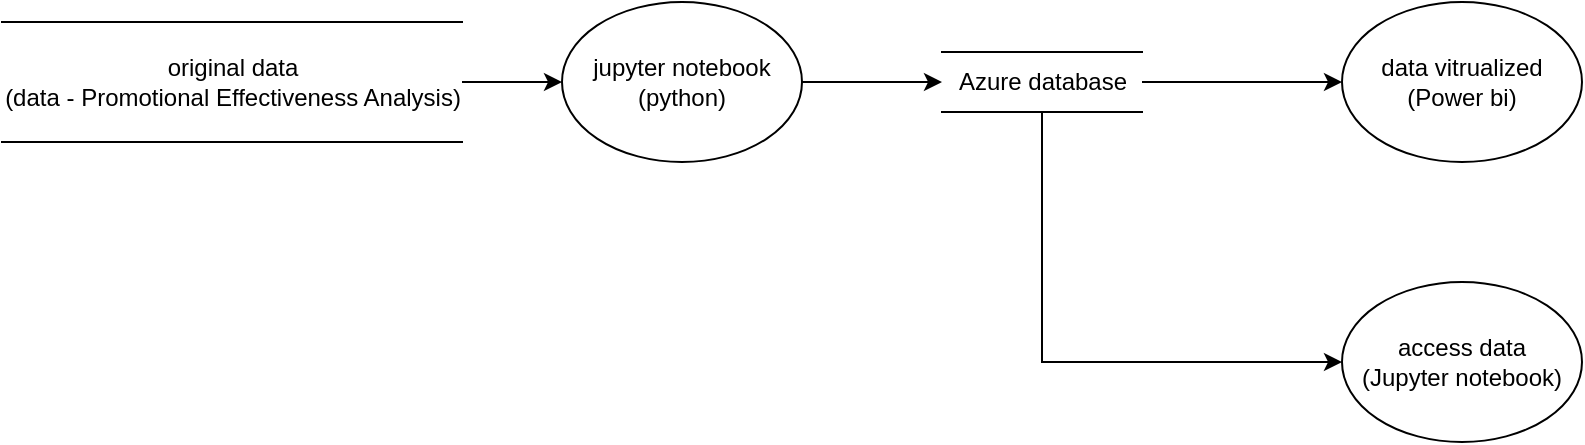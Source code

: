 <mxfile version="20.8.3" type="device"><diagram name="Page-1" id="b520641d-4fe3-3701-9064-5fc419738815"><mxGraphModel dx="1434" dy="764" grid="1" gridSize="10" guides="1" tooltips="1" connect="1" arrows="1" fold="1" page="1" pageScale="1" pageWidth="1100" pageHeight="850" background="none" math="0" shadow="0"><root><mxCell id="0"/><mxCell id="1" parent="0"/><mxCell id="ocFHnMfbBA7ZXNsBktU0-2" value="original data&lt;br&gt;(data - Promotional Effectiveness Analysis)" style="html=1;dashed=0;whitespace=wrap;shape=partialRectangle;right=0;left=0;" vertex="1" parent="1"><mxGeometry x="60" y="110" width="230" height="60" as="geometry"/></mxCell><mxCell id="ocFHnMfbBA7ZXNsBktU0-4" value="jupyter notebook&lt;br&gt;(python)" style="ellipse;whiteSpace=wrap;html=1;" vertex="1" parent="1"><mxGeometry x="340" y="100" width="120" height="80" as="geometry"/></mxCell><mxCell id="ocFHnMfbBA7ZXNsBktU0-5" value="Azure database" style="html=1;dashed=0;whitespace=wrap;shape=partialRectangle;right=0;left=0;" vertex="1" parent="1"><mxGeometry x="530" y="125" width="100" height="30" as="geometry"/></mxCell><mxCell id="ocFHnMfbBA7ZXNsBktU0-6" value="" style="endArrow=classic;html=1;rounded=0;exitX=1;exitY=0.5;exitDx=0;exitDy=0;entryX=0;entryY=0.5;entryDx=0;entryDy=0;" edge="1" parent="1" source="ocFHnMfbBA7ZXNsBktU0-2" target="ocFHnMfbBA7ZXNsBktU0-4"><mxGeometry width="50" height="50" relative="1" as="geometry"><mxPoint x="520" y="310" as="sourcePoint"/><mxPoint x="570" y="260" as="targetPoint"/></mxGeometry></mxCell><mxCell id="ocFHnMfbBA7ZXNsBktU0-7" value="" style="endArrow=classic;html=1;rounded=0;exitX=1;exitY=0.5;exitDx=0;exitDy=0;entryX=0;entryY=0.5;entryDx=0;entryDy=0;" edge="1" parent="1" source="ocFHnMfbBA7ZXNsBktU0-4" target="ocFHnMfbBA7ZXNsBktU0-5"><mxGeometry width="50" height="50" relative="1" as="geometry"><mxPoint x="440" y="240" as="sourcePoint"/><mxPoint x="490" y="190" as="targetPoint"/></mxGeometry></mxCell><mxCell id="ocFHnMfbBA7ZXNsBktU0-8" value="" style="endArrow=classic;html=1;rounded=0;exitX=1;exitY=0.5;exitDx=0;exitDy=0;entryX=0;entryY=0.5;entryDx=0;entryDy=0;" edge="1" parent="1" source="ocFHnMfbBA7ZXNsBktU0-5" target="ocFHnMfbBA7ZXNsBktU0-9"><mxGeometry width="50" height="50" relative="1" as="geometry"><mxPoint x="670" y="160" as="sourcePoint"/><mxPoint x="720" y="140" as="targetPoint"/></mxGeometry></mxCell><mxCell id="ocFHnMfbBA7ZXNsBktU0-9" value="data vitrualized&lt;br&gt;(Power bi)" style="ellipse;whiteSpace=wrap;html=1;" vertex="1" parent="1"><mxGeometry x="730" y="100" width="120" height="80" as="geometry"/></mxCell><mxCell id="ocFHnMfbBA7ZXNsBktU0-11" value="access data&lt;br&gt;(Jupyter notebook)" style="ellipse;whiteSpace=wrap;html=1;" vertex="1" parent="1"><mxGeometry x="730" y="240" width="120" height="80" as="geometry"/></mxCell><mxCell id="ocFHnMfbBA7ZXNsBktU0-12" value="" style="endArrow=classic;html=1;rounded=0;exitX=0.5;exitY=1;exitDx=0;exitDy=0;entryX=0;entryY=0.5;entryDx=0;entryDy=0;" edge="1" parent="1" source="ocFHnMfbBA7ZXNsBktU0-5" target="ocFHnMfbBA7ZXNsBktU0-11"><mxGeometry width="50" height="50" relative="1" as="geometry"><mxPoint x="590" y="300" as="sourcePoint"/><mxPoint x="640" y="250" as="targetPoint"/><Array as="points"><mxPoint x="580" y="280"/></Array></mxGeometry></mxCell></root></mxGraphModel></diagram></mxfile>